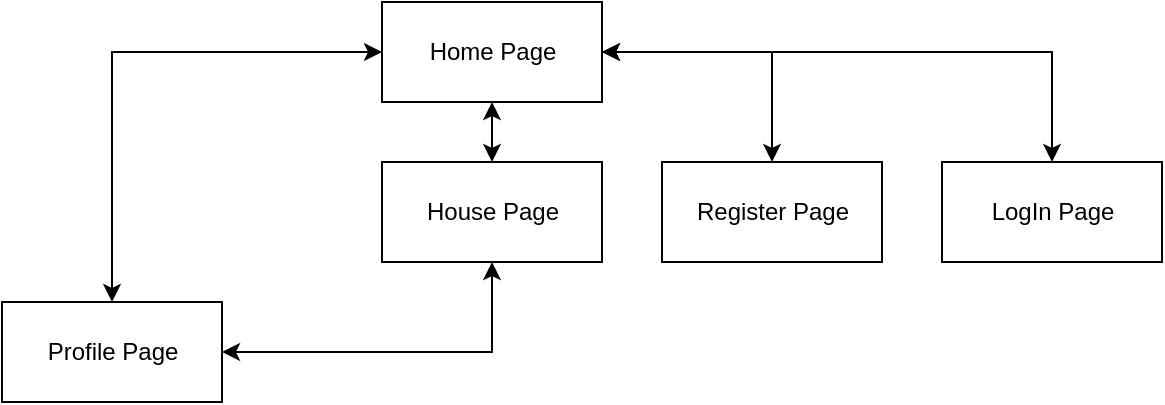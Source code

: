 <mxfile version="12.2.0" type="device" pages="1"><diagram id="JQ66CDceuxhzHQKmospH" name="Page-1"><mxGraphModel dx="861" dy="582" grid="1" gridSize="10" guides="1" tooltips="1" connect="1" arrows="1" fold="1" page="1" pageScale="1" pageWidth="850" pageHeight="1100" math="0" shadow="0"><root><mxCell id="0"/><mxCell id="1" parent="0"/><mxCell id="tpKoHH0uBMCgoeFMNXfv-8" style="edgeStyle=orthogonalEdgeStyle;rounded=0;orthogonalLoop=1;jettySize=auto;html=1;entryX=0.5;entryY=0;entryDx=0;entryDy=0;startArrow=classic;startFill=1;" edge="1" parent="1" source="tpKoHH0uBMCgoeFMNXfv-1" target="tpKoHH0uBMCgoeFMNXfv-2"><mxGeometry relative="1" as="geometry"/></mxCell><mxCell id="tpKoHH0uBMCgoeFMNXfv-9" style="edgeStyle=orthogonalEdgeStyle;rounded=0;orthogonalLoop=1;jettySize=auto;html=1;entryX=0.5;entryY=0;entryDx=0;entryDy=0;startArrow=classic;startFill=1;" edge="1" parent="1" source="tpKoHH0uBMCgoeFMNXfv-1" target="tpKoHH0uBMCgoeFMNXfv-4"><mxGeometry relative="1" as="geometry"/></mxCell><mxCell id="tpKoHH0uBMCgoeFMNXfv-10" style="edgeStyle=orthogonalEdgeStyle;rounded=0;orthogonalLoop=1;jettySize=auto;html=1;exitX=1;exitY=0.5;exitDx=0;exitDy=0;entryX=0.5;entryY=0;entryDx=0;entryDy=0;startArrow=classic;startFill=1;" edge="1" parent="1" source="tpKoHH0uBMCgoeFMNXfv-1" target="tpKoHH0uBMCgoeFMNXfv-3"><mxGeometry relative="1" as="geometry"/></mxCell><mxCell id="tpKoHH0uBMCgoeFMNXfv-12" style="edgeStyle=orthogonalEdgeStyle;rounded=0;orthogonalLoop=1;jettySize=auto;html=1;exitX=0.5;exitY=1;exitDx=0;exitDy=0;startArrow=classic;startFill=1;" edge="1" parent="1" source="tpKoHH0uBMCgoeFMNXfv-1" target="tpKoHH0uBMCgoeFMNXfv-5"><mxGeometry relative="1" as="geometry"/></mxCell><mxCell id="tpKoHH0uBMCgoeFMNXfv-1" value="Home Page" style="html=1;" vertex="1" parent="1"><mxGeometry x="350" y="20" width="110" height="50" as="geometry"/></mxCell><mxCell id="tpKoHH0uBMCgoeFMNXfv-2" value="Profile Page" style="html=1;" vertex="1" parent="1"><mxGeometry x="160" y="170" width="110" height="50" as="geometry"/></mxCell><mxCell id="tpKoHH0uBMCgoeFMNXfv-3" value="Register Page" style="html=1;" vertex="1" parent="1"><mxGeometry x="490" y="100" width="110" height="50" as="geometry"/></mxCell><mxCell id="tpKoHH0uBMCgoeFMNXfv-4" value="LogIn Page" style="html=1;" vertex="1" parent="1"><mxGeometry x="630" y="100" width="110" height="50" as="geometry"/></mxCell><mxCell id="tpKoHH0uBMCgoeFMNXfv-14" style="edgeStyle=orthogonalEdgeStyle;rounded=0;orthogonalLoop=1;jettySize=auto;html=1;entryX=1;entryY=0.5;entryDx=0;entryDy=0;startArrow=classic;startFill=1;" edge="1" parent="1" source="tpKoHH0uBMCgoeFMNXfv-5" target="tpKoHH0uBMCgoeFMNXfv-2"><mxGeometry relative="1" as="geometry"><Array as="points"><mxPoint x="405" y="195"/></Array></mxGeometry></mxCell><mxCell id="tpKoHH0uBMCgoeFMNXfv-5" value="House Page" style="html=1;" vertex="1" parent="1"><mxGeometry x="350" y="100" width="110" height="50" as="geometry"/></mxCell></root></mxGraphModel></diagram></mxfile>